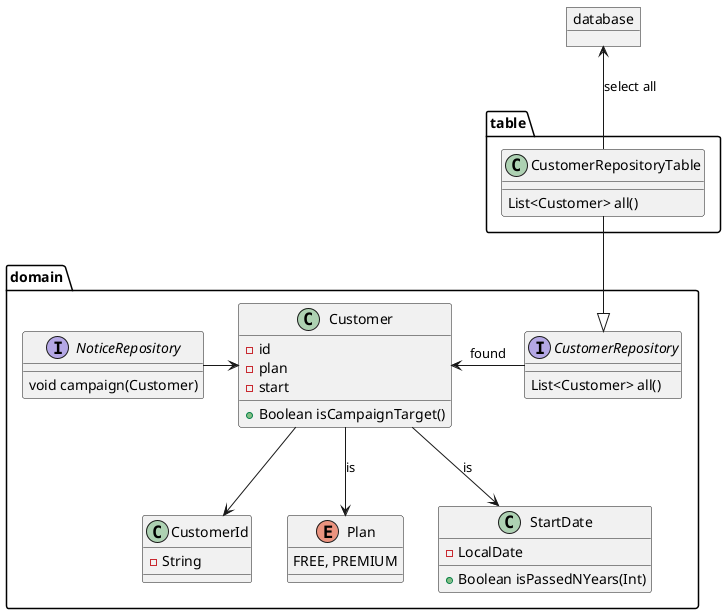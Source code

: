 @startuml

package domain {
  class Customer {
    - id
    - plan
    - start
    + Boolean isCampaignTarget()
  }
  class CustomerId {
    - String
  }
  enum Plan {
    FREE, PREMIUM
  }
  class StartDate {
    - LocalDate
    + Boolean isPassedNYears(Int)
  }
  interface CustomerRepository {
    List<Customer> all()
  }
  interface NoticeRepository {
    void campaign(Customer)
  }

  Customer -down-> CustomerId
  Customer -down-> Plan : is
  Customer -down-> StartDate : is

  CustomerRepository -left-> Customer : found
  NoticeRepository -right-> Customer
}

package table {
  class CustomerRepositoryTable {
    List<Customer> all()
  }
}

object database

CustomerRepositoryTable -down-|> CustomerRepository
CustomerRepositoryTable -up-> database : select all

@enduml
